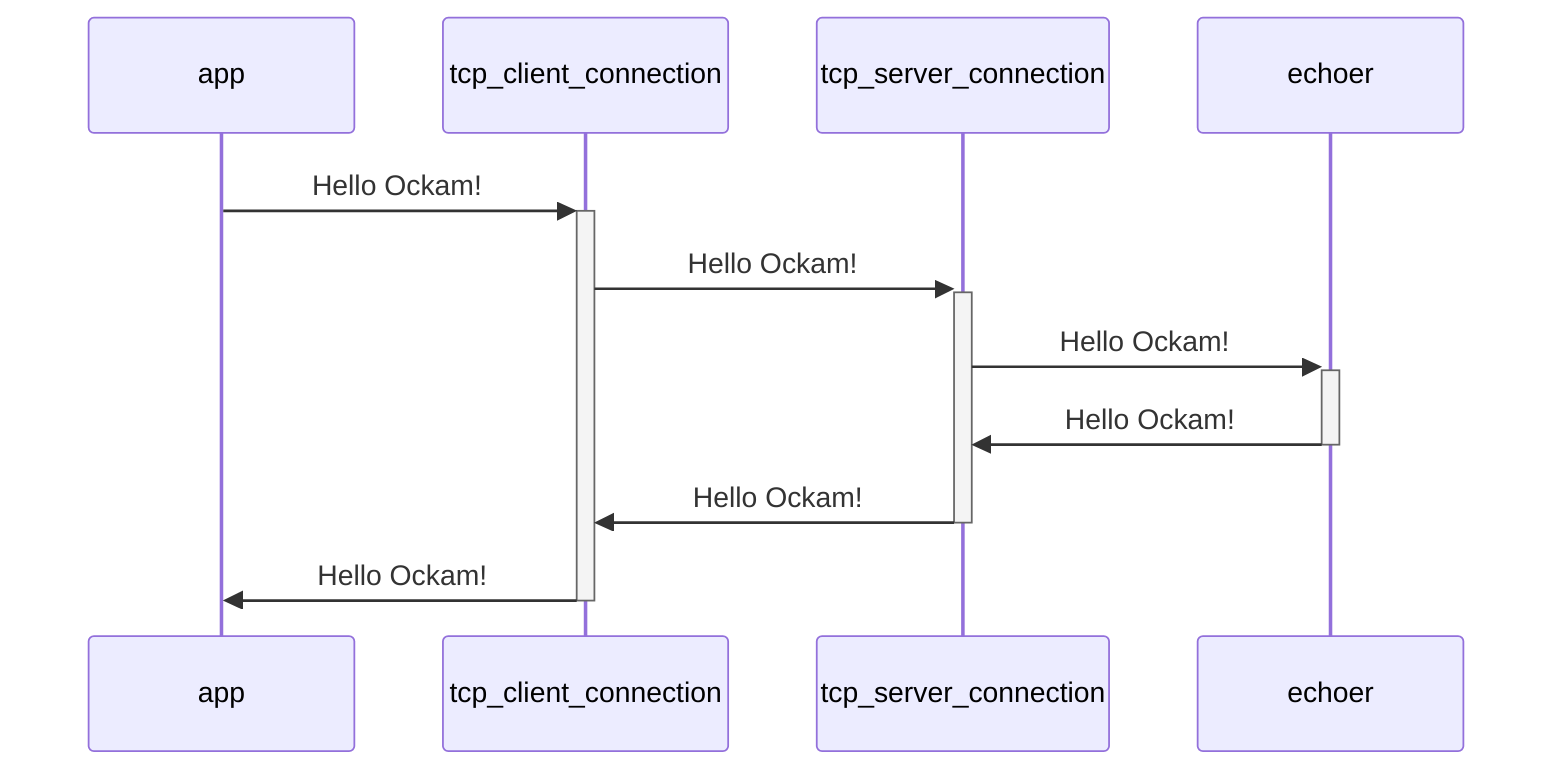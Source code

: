 sequenceDiagram
  app->>+tcp_client_connection: Hello Ockam!
  tcp_client_connection->>+tcp_server_connection: Hello Ockam!
  tcp_server_connection->>+echoer: Hello Ockam!
  echoer->>-tcp_server_connection: Hello Ockam!
  tcp_server_connection->>-tcp_client_connection: Hello Ockam!
  tcp_client_connection->>-app: Hello Ockam!